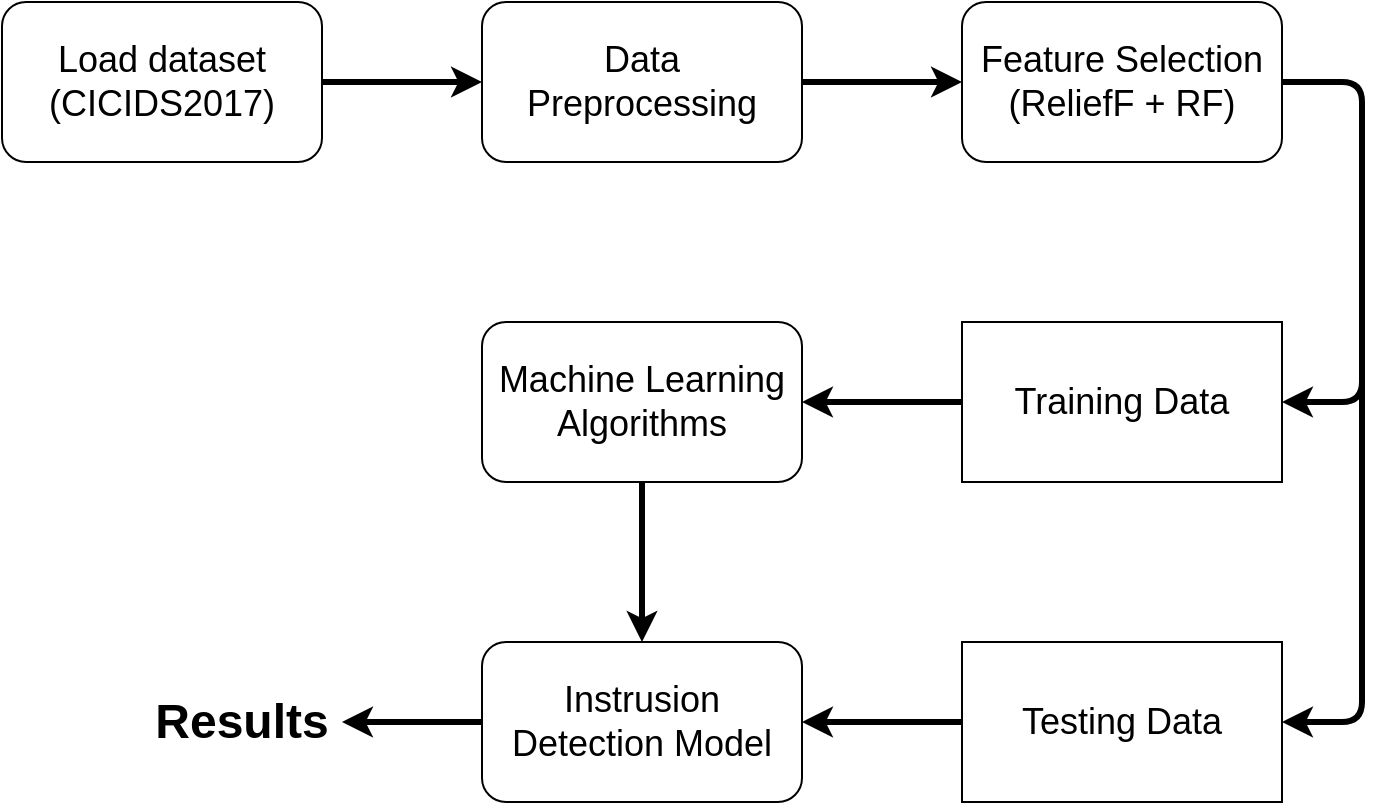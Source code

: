 <mxfile>
    <diagram id="2wR_luNpFTXXDxoO3V59" name="Pipeline">
        <mxGraphModel dx="1352" dy="633" grid="1" gridSize="10" guides="1" tooltips="1" connect="1" arrows="1" fold="1" page="1" pageScale="1" pageWidth="850" pageHeight="1100" math="0" shadow="0">
            <root>
                <mxCell id="0"/>
                <mxCell id="1" parent="0"/>
                <mxCell id="4V6R5zoNggCl5SjBjlyl-11" style="edgeStyle=none;html=1;entryX=0;entryY=0.5;entryDx=0;entryDy=0;strokeWidth=3;" edge="1" parent="1" source="4V6R5zoNggCl5SjBjlyl-1" target="4V6R5zoNggCl5SjBjlyl-2">
                    <mxGeometry relative="1" as="geometry"/>
                </mxCell>
                <mxCell id="4V6R5zoNggCl5SjBjlyl-1" value="Load dataset&lt;br&gt;(CICIDS2017)" style="rounded=1;whiteSpace=wrap;html=1;fontSize=18;" vertex="1" parent="1">
                    <mxGeometry x="80" y="120" width="160" height="80" as="geometry"/>
                </mxCell>
                <mxCell id="4V6R5zoNggCl5SjBjlyl-12" style="edgeStyle=none;html=1;entryX=0;entryY=0.5;entryDx=0;entryDy=0;strokeWidth=3;" edge="1" parent="1" source="4V6R5zoNggCl5SjBjlyl-2" target="4V6R5zoNggCl5SjBjlyl-3">
                    <mxGeometry relative="1" as="geometry"/>
                </mxCell>
                <mxCell id="4V6R5zoNggCl5SjBjlyl-2" value="Data &lt;br&gt;Preprocessing" style="rounded=1;whiteSpace=wrap;html=1;fontSize=18;" vertex="1" parent="1">
                    <mxGeometry x="320" y="120" width="160" height="80" as="geometry"/>
                </mxCell>
                <mxCell id="4V6R5zoNggCl5SjBjlyl-3" value="Feature Selection&lt;br&gt;(ReliefF + RF)" style="rounded=1;whiteSpace=wrap;html=1;fontSize=18;" vertex="1" parent="1">
                    <mxGeometry x="560" y="120" width="160" height="80" as="geometry"/>
                </mxCell>
                <mxCell id="4V6R5zoNggCl5SjBjlyl-18" style="edgeStyle=none;html=1;entryX=0.5;entryY=0;entryDx=0;entryDy=0;strokeWidth=3;" edge="1" parent="1" source="4V6R5zoNggCl5SjBjlyl-5" target="4V6R5zoNggCl5SjBjlyl-6">
                    <mxGeometry relative="1" as="geometry"/>
                </mxCell>
                <mxCell id="4V6R5zoNggCl5SjBjlyl-5" value="Machine Learning Algorithms" style="rounded=1;whiteSpace=wrap;html=1;fontSize=18;" vertex="1" parent="1">
                    <mxGeometry x="320" y="280" width="160" height="80" as="geometry"/>
                </mxCell>
                <mxCell id="4V6R5zoNggCl5SjBjlyl-10" style="edgeStyle=none;html=1;strokeWidth=3;" edge="1" parent="1" source="4V6R5zoNggCl5SjBjlyl-6">
                    <mxGeometry relative="1" as="geometry">
                        <mxPoint x="250" y="480" as="targetPoint"/>
                    </mxGeometry>
                </mxCell>
                <mxCell id="4V6R5zoNggCl5SjBjlyl-6" value="Instrusion Detection Model" style="rounded=1;whiteSpace=wrap;html=1;fontSize=18;" vertex="1" parent="1">
                    <mxGeometry x="320" y="440" width="160" height="80" as="geometry"/>
                </mxCell>
                <mxCell id="4V6R5zoNggCl5SjBjlyl-17" style="edgeStyle=none;html=1;entryX=1;entryY=0.5;entryDx=0;entryDy=0;strokeWidth=3;" edge="1" parent="1" source="4V6R5zoNggCl5SjBjlyl-7" target="4V6R5zoNggCl5SjBjlyl-5">
                    <mxGeometry relative="1" as="geometry"/>
                </mxCell>
                <mxCell id="4V6R5zoNggCl5SjBjlyl-7" value="Training Data" style="rounded=0;whiteSpace=wrap;html=1;fontSize=18;" vertex="1" parent="1">
                    <mxGeometry x="560" y="280" width="160" height="80" as="geometry"/>
                </mxCell>
                <mxCell id="4V6R5zoNggCl5SjBjlyl-19" style="edgeStyle=none;html=1;entryX=1;entryY=0.5;entryDx=0;entryDy=0;strokeWidth=3;" edge="1" parent="1" source="4V6R5zoNggCl5SjBjlyl-8" target="4V6R5zoNggCl5SjBjlyl-6">
                    <mxGeometry relative="1" as="geometry"/>
                </mxCell>
                <mxCell id="4V6R5zoNggCl5SjBjlyl-8" value="Testing Data" style="rounded=0;whiteSpace=wrap;html=1;fontSize=18;" vertex="1" parent="1">
                    <mxGeometry x="560" y="440" width="160" height="80" as="geometry"/>
                </mxCell>
                <mxCell id="4V6R5zoNggCl5SjBjlyl-9" value="Results" style="text;html=1;align=center;verticalAlign=middle;whiteSpace=wrap;rounded=0;fontSize=24;fontStyle=1" vertex="1" parent="1">
                    <mxGeometry x="160" y="465" width="80" height="30" as="geometry"/>
                </mxCell>
                <mxCell id="4V6R5zoNggCl5SjBjlyl-14" value="" style="endArrow=classic;html=1;exitX=1;exitY=0.5;exitDx=0;exitDy=0;strokeWidth=3;entryX=1;entryY=0.5;entryDx=0;entryDy=0;" edge="1" parent="1" source="4V6R5zoNggCl5SjBjlyl-3" target="4V6R5zoNggCl5SjBjlyl-7">
                    <mxGeometry width="50" height="50" relative="1" as="geometry">
                        <mxPoint x="510" y="350" as="sourcePoint"/>
                        <mxPoint x="760" y="320" as="targetPoint"/>
                        <Array as="points">
                            <mxPoint x="760" y="160"/>
                            <mxPoint x="760" y="320"/>
                        </Array>
                    </mxGeometry>
                </mxCell>
                <mxCell id="4V6R5zoNggCl5SjBjlyl-16" value="" style="endArrow=classic;html=1;strokeWidth=3;entryX=1;entryY=0.5;entryDx=0;entryDy=0;" edge="1" parent="1" target="4V6R5zoNggCl5SjBjlyl-8">
                    <mxGeometry width="50" height="50" relative="1" as="geometry">
                        <mxPoint x="760" y="280" as="sourcePoint"/>
                        <mxPoint x="760" y="480" as="targetPoint"/>
                        <Array as="points">
                            <mxPoint x="760" y="480"/>
                        </Array>
                    </mxGeometry>
                </mxCell>
            </root>
        </mxGraphModel>
    </diagram>
    <diagram name="Spark Cluster - Training" id="s7V_FuW7xLoj5g2Ckvw_">
        <mxGraphModel grid="1" page="1" gridSize="10" guides="1" tooltips="1" connect="1" arrows="1" fold="1" pageScale="1" pageWidth="850" pageHeight="1100" math="0" shadow="0">
            <root>
                <mxCell id="vb_5AZEy98kbI2aw7uOy-0"/>
                <mxCell id="vb_5AZEy98kbI2aw7uOy-1" parent="vb_5AZEy98kbI2aw7uOy-0"/>
                <mxCell id="vb_5AZEy98kbI2aw7uOy-2" value="" style="shape=image;verticalLabelPosition=bottom;labelBackgroundColor=default;verticalAlign=top;aspect=fixed;imageAspect=0;image=https://raw.githubusercontent.com/docker-library/docs/a16cd1ae80c04193c029a686d3006c95edb81594/spark/logo.png;" parent="vb_5AZEy98kbI2aw7uOy-1" vertex="1">
                    <mxGeometry x="360" y="80" width="254" height="163" as="geometry"/>
                </mxCell>
                <mxCell id="vb_5AZEy98kbI2aw7uOy-3" style="edgeStyle=none;html=1;entryX=0;entryY=0.5;entryDx=0;entryDy=0;strokeWidth=8;fillColor=#60a917;strokeColor=#2D7600;" parent="vb_5AZEy98kbI2aw7uOy-1" source="vb_5AZEy98kbI2aw7uOy-4" edge="1">
                    <mxGeometry relative="1" as="geometry">
                        <mxPoint x="1240" y="440" as="targetPoint"/>
                    </mxGeometry>
                </mxCell>
                <mxCell id="vb_5AZEy98kbI2aw7uOy-4" value="" style="rounded=0;whiteSpace=wrap;html=1;fillColor=none;dashed=1;strokeWidth=3;" parent="vb_5AZEy98kbI2aw7uOy-1" vertex="1">
                    <mxGeometry x="340" y="50" width="770" height="780" as="geometry"/>
                </mxCell>
                <mxCell id="vb_5AZEy98kbI2aw7uOy-5" value="&lt;font&gt;Master Node&lt;/font&gt;" style="rounded=1;whiteSpace=wrap;html=1;fillColor=#ffe6cc;strokeColor=#d79b00;fontSize=36;fontStyle=1" parent="vb_5AZEy98kbI2aw7uOy-1" vertex="1">
                    <mxGeometry x="430" y="320" width="210" height="120" as="geometry"/>
                </mxCell>
                <mxCell id="vb_5AZEy98kbI2aw7uOy-6" value="" style="endArrow=classic;html=1;exitX=1;exitY=0;exitDx=0;exitDy=0;entryX=0;entryY=0.5;entryDx=0;entryDy=0;strokeWidth=5;" parent="vb_5AZEy98kbI2aw7uOy-1" source="vb_5AZEy98kbI2aw7uOy-5" edge="1">
                    <mxGeometry width="50" height="50" relative="1" as="geometry">
                        <mxPoint x="680" y="380" as="sourcePoint"/>
                        <mxPoint x="800" y="140" as="targetPoint"/>
                    </mxGeometry>
                </mxCell>
                <mxCell id="vb_5AZEy98kbI2aw7uOy-7" value="" style="endArrow=classic;html=1;exitX=1;exitY=0.25;exitDx=0;exitDy=0;strokeWidth=5;entryX=0;entryY=0.5;entryDx=0;entryDy=0;" parent="vb_5AZEy98kbI2aw7uOy-1" source="vb_5AZEy98kbI2aw7uOy-5" target="vb_5AZEy98kbI2aw7uOy-20" edge="1">
                    <mxGeometry width="50" height="50" relative="1" as="geometry">
                        <mxPoint x="770" y="480" as="sourcePoint"/>
                        <mxPoint x="1560" y="610" as="targetPoint"/>
                    </mxGeometry>
                </mxCell>
                <mxCell id="vb_5AZEy98kbI2aw7uOy-8" value="" style="endArrow=classic;html=1;exitX=1;exitY=0.75;exitDx=0;exitDy=0;entryX=0;entryY=0.5;entryDx=0;entryDy=0;strokeWidth=5;" parent="vb_5AZEy98kbI2aw7uOy-1" source="vb_5AZEy98kbI2aw7uOy-5" target="vb_5AZEy98kbI2aw7uOy-32" edge="1">
                    <mxGeometry width="50" height="50" relative="1" as="geometry">
                        <mxPoint x="770" y="480" as="sourcePoint"/>
                        <mxPoint x="1120" y="540" as="targetPoint"/>
                    </mxGeometry>
                </mxCell>
                <mxCell id="vb_5AZEy98kbI2aw7uOy-9" value="" style="endArrow=classic;html=1;exitX=1;exitY=1;exitDx=0;exitDy=0;entryX=0;entryY=0.5;entryDx=0;entryDy=0;strokeWidth=5;" parent="vb_5AZEy98kbI2aw7uOy-1" source="vb_5AZEy98kbI2aw7uOy-5" edge="1">
                    <mxGeometry width="50" height="50" relative="1" as="geometry">
                        <mxPoint x="770" y="480" as="sourcePoint"/>
                        <mxPoint x="800" y="660" as="targetPoint"/>
                    </mxGeometry>
                </mxCell>
                <mxCell id="vb_5AZEy98kbI2aw7uOy-10" value="Spark cluster" style="text;html=1;align=center;verticalAlign=middle;whiteSpace=wrap;rounded=0;fontSize=32;fontStyle=1" parent="vb_5AZEy98kbI2aw7uOy-1" vertex="1">
                    <mxGeometry x="350" y="770" width="250" height="40" as="geometry"/>
                </mxCell>
                <mxCell id="3" style="edgeStyle=none;html=1;entryX=0;entryY=0.5;entryDx=0;entryDy=0;strokeWidth=5;fillColor=#dae8fc;strokeColor=#6c8ebf;" edge="1" parent="vb_5AZEy98kbI2aw7uOy-1" source="vb_5AZEy98kbI2aw7uOy-11" target="2">
                    <mxGeometry relative="1" as="geometry"/>
                </mxCell>
                <mxCell id="vb_5AZEy98kbI2aw7uOy-11" value="&lt;font style=&quot;font-size: 32px;&quot;&gt;&lt;b&gt;Datasource&lt;/b&gt;&lt;/font&gt;" style="sketch=0;outlineConnect=0;fontColor=#232F3E;gradientColor=none;fillColor=#7AA116;strokeColor=none;dashed=0;verticalLabelPosition=bottom;verticalAlign=top;align=center;html=1;fontSize=12;fontStyle=0;aspect=fixed;pointerEvents=1;shape=mxgraph.aws4.bucket;" parent="vb_5AZEy98kbI2aw7uOy-1" vertex="1">
                    <mxGeometry x="-370" y="614.8" width="135" height="140.4" as="geometry"/>
                </mxCell>
                <mxCell id="vb_5AZEy98kbI2aw7uOy-13" value="" style="group" parent="vb_5AZEy98kbI2aw7uOy-1" vertex="1" connectable="0">
                    <mxGeometry x="800" y="70" width="280" height="160" as="geometry"/>
                </mxCell>
                <mxCell id="vb_5AZEy98kbI2aw7uOy-14" value="&lt;font&gt;Worker Node&lt;br&gt;&lt;br&gt;&lt;br&gt;&lt;/font&gt;" style="rounded=1;whiteSpace=wrap;html=1;fillColor=#b0e3e6;strokeColor=#0e8088;fontSize=36;fontStyle=1" parent="vb_5AZEy98kbI2aw7uOy-13" vertex="1">
                    <mxGeometry width="280" height="160" as="geometry"/>
                </mxCell>
                <mxCell id="vb_5AZEy98kbI2aw7uOy-15" value="" style="group" parent="vb_5AZEy98kbI2aw7uOy-13" vertex="1" connectable="0">
                    <mxGeometry x="20" y="80" width="240" height="60" as="geometry"/>
                </mxCell>
                <mxCell id="vb_5AZEy98kbI2aw7uOy-16" value="Task" style="rounded=0;whiteSpace=wrap;html=1;fontSize=24;" parent="vb_5AZEy98kbI2aw7uOy-15" vertex="1">
                    <mxGeometry width="80" height="60" as="geometry"/>
                </mxCell>
                <mxCell id="vb_5AZEy98kbI2aw7uOy-17" value="Task" style="rounded=0;whiteSpace=wrap;html=1;fontSize=24;" parent="vb_5AZEy98kbI2aw7uOy-15" vertex="1">
                    <mxGeometry x="80" width="80" height="60" as="geometry"/>
                </mxCell>
                <mxCell id="vb_5AZEy98kbI2aw7uOy-18" value="Task" style="rounded=0;whiteSpace=wrap;html=1;fontSize=24;" parent="vb_5AZEy98kbI2aw7uOy-15" vertex="1">
                    <mxGeometry x="160" width="80" height="60" as="geometry"/>
                </mxCell>
                <mxCell id="vb_5AZEy98kbI2aw7uOy-19" value="" style="group" parent="vb_5AZEy98kbI2aw7uOy-1" vertex="1" connectable="0">
                    <mxGeometry x="800" y="270" width="280" height="160" as="geometry"/>
                </mxCell>
                <mxCell id="vb_5AZEy98kbI2aw7uOy-20" value="&lt;font&gt;Worker Node&lt;br&gt;&lt;br&gt;&lt;br&gt;&lt;/font&gt;" style="rounded=1;whiteSpace=wrap;html=1;fillColor=#b0e3e6;strokeColor=#0e8088;fontSize=36;fontStyle=1" parent="vb_5AZEy98kbI2aw7uOy-19" vertex="1">
                    <mxGeometry width="280" height="160" as="geometry"/>
                </mxCell>
                <mxCell id="vb_5AZEy98kbI2aw7uOy-21" value="" style="group" parent="vb_5AZEy98kbI2aw7uOy-19" vertex="1" connectable="0">
                    <mxGeometry x="20" y="80" width="240" height="60" as="geometry"/>
                </mxCell>
                <mxCell id="vb_5AZEy98kbI2aw7uOy-22" value="Task" style="rounded=0;whiteSpace=wrap;html=1;fontSize=24;" parent="vb_5AZEy98kbI2aw7uOy-21" vertex="1">
                    <mxGeometry width="80" height="60" as="geometry"/>
                </mxCell>
                <mxCell id="vb_5AZEy98kbI2aw7uOy-23" value="Task" style="rounded=0;whiteSpace=wrap;html=1;fontSize=24;" parent="vb_5AZEy98kbI2aw7uOy-21" vertex="1">
                    <mxGeometry x="80" width="80" height="60" as="geometry"/>
                </mxCell>
                <mxCell id="vb_5AZEy98kbI2aw7uOy-24" value="Task" style="rounded=0;whiteSpace=wrap;html=1;fontSize=24;" parent="vb_5AZEy98kbI2aw7uOy-21" vertex="1">
                    <mxGeometry x="160" width="80" height="60" as="geometry"/>
                </mxCell>
                <mxCell id="vb_5AZEy98kbI2aw7uOy-25" value="" style="group" parent="vb_5AZEy98kbI2aw7uOy-1" vertex="1" connectable="0">
                    <mxGeometry x="800" y="650" width="280" height="160" as="geometry"/>
                </mxCell>
                <mxCell id="vb_5AZEy98kbI2aw7uOy-26" value="&lt;font&gt;Worker Node&lt;br&gt;&lt;br&gt;&lt;br&gt;&lt;/font&gt;" style="rounded=1;whiteSpace=wrap;html=1;fillColor=#b0e3e6;strokeColor=#0e8088;fontSize=36;fontStyle=1" parent="vb_5AZEy98kbI2aw7uOy-25" vertex="1">
                    <mxGeometry width="280" height="160" as="geometry"/>
                </mxCell>
                <mxCell id="vb_5AZEy98kbI2aw7uOy-27" value="" style="group" parent="vb_5AZEy98kbI2aw7uOy-25" vertex="1" connectable="0">
                    <mxGeometry x="20" y="80" width="240" height="60" as="geometry"/>
                </mxCell>
                <mxCell id="vb_5AZEy98kbI2aw7uOy-28" value="Task" style="rounded=0;whiteSpace=wrap;html=1;fontSize=24;" parent="vb_5AZEy98kbI2aw7uOy-27" vertex="1">
                    <mxGeometry width="80" height="60" as="geometry"/>
                </mxCell>
                <mxCell id="vb_5AZEy98kbI2aw7uOy-29" value="Task" style="rounded=0;whiteSpace=wrap;html=1;fontSize=24;" parent="vb_5AZEy98kbI2aw7uOy-27" vertex="1">
                    <mxGeometry x="80" width="80" height="60" as="geometry"/>
                </mxCell>
                <mxCell id="vb_5AZEy98kbI2aw7uOy-30" value="Task" style="rounded=0;whiteSpace=wrap;html=1;fontSize=24;" parent="vb_5AZEy98kbI2aw7uOy-27" vertex="1">
                    <mxGeometry x="160" width="80" height="60" as="geometry"/>
                </mxCell>
                <mxCell id="vb_5AZEy98kbI2aw7uOy-32" value="" style="rounded=0;whiteSpace=wrap;html=1;fillColor=#b0e3e6;strokeColor=#0e8088;" parent="vb_5AZEy98kbI2aw7uOy-1" vertex="1">
                    <mxGeometry x="930" y="520" width="20" height="20" as="geometry"/>
                </mxCell>
                <mxCell id="vb_5AZEy98kbI2aw7uOy-33" value="" style="rounded=0;whiteSpace=wrap;html=1;fillColor=#b0e3e6;strokeColor=#0e8088;" parent="vb_5AZEy98kbI2aw7uOy-1" vertex="1">
                    <mxGeometry x="930" y="480" width="20" height="20" as="geometry"/>
                </mxCell>
                <mxCell id="vb_5AZEy98kbI2aw7uOy-34" value="" style="rounded=0;whiteSpace=wrap;html=1;fillColor=#b0e3e6;strokeColor=#0e8088;" parent="vb_5AZEy98kbI2aw7uOy-1" vertex="1">
                    <mxGeometry x="930" y="560" width="20" height="20" as="geometry"/>
                </mxCell>
                <mxCell id="vb_5AZEy98kbI2aw7uOy-35" style="edgeStyle=none;html=1;entryX=0;entryY=0.5;entryDx=0;entryDy=0;strokeWidth=8;" parent="vb_5AZEy98kbI2aw7uOy-1" source="vb_5AZEy98kbI2aw7uOy-36" target="vb_5AZEy98kbI2aw7uOy-5" edge="1">
                    <mxGeometry relative="1" as="geometry"/>
                </mxCell>
                <mxCell id="vb_5AZEy98kbI2aw7uOy-36" value="&lt;font&gt;Spark Driver &lt;font style=&quot;font-size: 24px;&quot;&gt;(Python code)&lt;/font&gt;&lt;/font&gt;" style="rounded=1;whiteSpace=wrap;html=1;fillColor=#ffe6cc;strokeColor=#d79b00;fontSize=36;fontStyle=1" parent="vb_5AZEy98kbI2aw7uOy-1" vertex="1">
                    <mxGeometry x="40" y="295" width="200" height="170" as="geometry"/>
                </mxCell>
                <mxCell id="0" value="Models" style="ellipse;whiteSpace=wrap;html=1;fontSize=36;fillColor=#d5e8d4;strokeColor=#82b366;fontStyle=1" vertex="1" parent="vb_5AZEy98kbI2aw7uOy-1">
                    <mxGeometry x="1240" y="375" width="210" height="130" as="geometry"/>
                </mxCell>
                <mxCell id="6" style="edgeStyle=none;html=1;entryX=0.5;entryY=1;entryDx=0;entryDy=0;strokeWidth=5;fillColor=#dae8fc;strokeColor=#6c8ebf;" edge="1" parent="vb_5AZEy98kbI2aw7uOy-1" source="2" target="vb_5AZEy98kbI2aw7uOy-36">
                    <mxGeometry relative="1" as="geometry"/>
                </mxCell>
                <mxCell id="2" value="ML classes&lt;br&gt;(RF, LR, GBT, XGBoost)" style="rounded=1;whiteSpace=wrap;html=1;fillColor=#dae8fc;strokeColor=#6c8ebf;fontSize=36;fontStyle=1" vertex="1" parent="vb_5AZEy98kbI2aw7uOy-1">
                    <mxGeometry x="20" y="600" width="240" height="170" as="geometry"/>
                </mxCell>
                <mxCell id="4" value="Best &lt;br&gt;Features" style="text;html=1;align=center;verticalAlign=middle;whiteSpace=wrap;rounded=0;fontSize=36;fontStyle=1" vertex="1" parent="vb_5AZEy98kbI2aw7uOy-1">
                    <mxGeometry x="-190" y="630" width="175" height="30" as="geometry"/>
                </mxCell>
            </root>
        </mxGraphModel>
    </diagram>
    <diagram id="aoGSBNuxHWWHrvXeJq1v" name="Feature selection process">
        <mxGraphModel dx="1169" dy="230" grid="1" gridSize="10" guides="1" tooltips="1" connect="1" arrows="1" fold="1" page="1" pageScale="1" pageWidth="850" pageHeight="1100" math="0" shadow="0">
            <root>
                <mxCell id="0"/>
                <mxCell id="1" parent="0"/>
                <mxCell id="16" value="Refined feature selection" style="rounded=0;whiteSpace=wrap;html=1;fontSize=16;fontStyle=1;verticalAlign=top;fillColor=none;strokeColor=#666666;" parent="1" vertex="1">
                    <mxGeometry x="760" width="280" height="450" as="geometry"/>
                </mxCell>
                <mxCell id="14" value="Initial feature selection" style="rounded=0;whiteSpace=wrap;html=1;fillColor=none;verticalAlign=top;fontSize=16;fontStyle=1;strokeColor=#666666;" parent="1" vertex="1">
                    <mxGeometry x="250" width="370" height="450" as="geometry"/>
                </mxCell>
                <mxCell id="17" value="Final data" style="rounded=0;whiteSpace=wrap;html=1;fontSize=16;fontStyle=1;verticalAlign=top;fillColor=none;strokeColor=#666666;" parent="1" vertex="1">
                    <mxGeometry x="1060" width="90" height="450" as="geometry"/>
                </mxCell>
                <mxCell id="12" value="&lt;font&gt;Input sources&lt;/font&gt;" style="rounded=0;whiteSpace=wrap;html=1;fillColor=none;verticalAlign=top;fontSize=16;fontStyle=1;strokeColor=#666666;" parent="1" vertex="1">
                    <mxGeometry x="150" width="80" height="450" as="geometry"/>
                </mxCell>
                <mxCell id="15" value="Reduced data" style="rounded=0;whiteSpace=wrap;html=1;fontSize=16;fontStyle=1;verticalAlign=top;fillColor=none;strokeColor=#666666;" parent="1" vertex="1">
                    <mxGeometry x="630" width="100" height="450" as="geometry"/>
                </mxCell>
                <mxCell id="19" style="edgeStyle=none;html=1;entryX=0;entryY=0.5;entryDx=0;entryDy=0;strokeWidth=3;" parent="1" source="_o1VOgfZ7M8Y-jx3UC0j-1" target="_o1VOgfZ7M8Y-jx3UC0j-4" edge="1">
                    <mxGeometry relative="1" as="geometry"/>
                </mxCell>
                <mxCell id="_o1VOgfZ7M8Y-jx3UC0j-1" value="Dataset&lt;br&gt;1" style="shape=cylinder3;whiteSpace=wrap;html=1;boundedLbl=1;backgroundOutline=1;size=15;fontSize=16;fillColor=#f5f5f5;fontColor=#333333;strokeColor=#666666;" parent="1" vertex="1">
                    <mxGeometry x="160" y="80" width="60" height="80" as="geometry"/>
                </mxCell>
                <mxCell id="20" style="edgeStyle=none;html=1;entryX=0;entryY=0.5;entryDx=0;entryDy=0;strokeWidth=3;" parent="1" source="_o1VOgfZ7M8Y-jx3UC0j-2" target="_o1VOgfZ7M8Y-jx3UC0j-9" edge="1">
                    <mxGeometry relative="1" as="geometry"/>
                </mxCell>
                <mxCell id="_o1VOgfZ7M8Y-jx3UC0j-2" value="Dataset&lt;br&gt;2" style="shape=cylinder3;whiteSpace=wrap;html=1;boundedLbl=1;backgroundOutline=1;size=15;fontSize=16;fillColor=#f5f5f5;fontColor=#333333;strokeColor=#666666;" parent="1" vertex="1">
                    <mxGeometry x="160" y="200" width="60" height="80" as="geometry"/>
                </mxCell>
                <mxCell id="21" style="edgeStyle=none;html=1;entryX=0;entryY=0.5;entryDx=0;entryDy=0;strokeWidth=3;" parent="1" source="_o1VOgfZ7M8Y-jx3UC0j-3" target="_o1VOgfZ7M8Y-jx3UC0j-10" edge="1">
                    <mxGeometry relative="1" as="geometry"/>
                </mxCell>
                <mxCell id="_o1VOgfZ7M8Y-jx3UC0j-3" value="Dataset&lt;br&gt;m" style="shape=cylinder3;whiteSpace=wrap;html=1;boundedLbl=1;backgroundOutline=1;size=15;fontSize=16;fillColor=#f5f5f5;fontColor=#333333;strokeColor=#666666;" parent="1" vertex="1">
                    <mxGeometry x="160" y="360" width="60" height="80" as="geometry"/>
                </mxCell>
                <mxCell id="22" style="edgeStyle=none;html=1;entryX=0;entryY=0.5;entryDx=0;entryDy=0;strokeWidth=2;" parent="1" source="_o1VOgfZ7M8Y-jx3UC0j-4" target="_o1VOgfZ7M8Y-jx3UC0j-11" edge="1">
                    <mxGeometry relative="1" as="geometry">
                        <Array as="points">
                            <mxPoint x="320" y="120"/>
                            <mxPoint x="320" y="90"/>
                        </Array>
                    </mxGeometry>
                </mxCell>
                <mxCell id="23" style="edgeStyle=none;html=1;entryX=0;entryY=0.5;entryDx=0;entryDy=0;strokeWidth=2;" parent="1" source="_o1VOgfZ7M8Y-jx3UC0j-4" target="_o1VOgfZ7M8Y-jx3UC0j-12" edge="1">
                    <mxGeometry relative="1" as="geometry">
                        <Array as="points">
                            <mxPoint x="320" y="120"/>
                            <mxPoint x="320" y="150"/>
                        </Array>
                    </mxGeometry>
                </mxCell>
                <mxCell id="_o1VOgfZ7M8Y-jx3UC0j-4" value="RDD&lt;br&gt;1...n" style="rounded=0;whiteSpace=wrap;html=1;fontSize=16;" parent="1" vertex="1">
                    <mxGeometry x="260" y="80" width="40" height="80" as="geometry"/>
                </mxCell>
                <mxCell id="38" style="edgeStyle=none;html=1;entryX=0;entryY=0.5;entryDx=0;entryDy=0;strokeWidth=2;" parent="1" source="_o1VOgfZ7M8Y-jx3UC0j-7" target="_o1VOgfZ7M8Y-jx3UC0j-23" edge="1">
                    <mxGeometry relative="1" as="geometry"/>
                </mxCell>
                <mxCell id="_o1VOgfZ7M8Y-jx3UC0j-7" value="ReliefF" style="rounded=0;whiteSpace=wrap;html=1;fontSize=16;fontStyle=1" parent="1" vertex="1">
                    <mxGeometry x="440" y="80" width="60" height="80" as="geometry"/>
                </mxCell>
                <mxCell id="24" style="edgeStyle=none;html=1;entryX=0;entryY=0.5;entryDx=0;entryDy=0;strokeWidth=2;" parent="1" source="_o1VOgfZ7M8Y-jx3UC0j-9" target="_o1VOgfZ7M8Y-jx3UC0j-13" edge="1">
                    <mxGeometry relative="1" as="geometry">
                        <Array as="points">
                            <mxPoint x="320" y="240"/>
                            <mxPoint x="320" y="210"/>
                        </Array>
                    </mxGeometry>
                </mxCell>
                <mxCell id="25" style="edgeStyle=none;html=1;entryX=0;entryY=0.5;entryDx=0;entryDy=0;strokeWidth=2;" parent="1" source="_o1VOgfZ7M8Y-jx3UC0j-9" target="_o1VOgfZ7M8Y-jx3UC0j-14" edge="1">
                    <mxGeometry relative="1" as="geometry">
                        <Array as="points">
                            <mxPoint x="320" y="240"/>
                            <mxPoint x="320" y="270"/>
                        </Array>
                    </mxGeometry>
                </mxCell>
                <mxCell id="_o1VOgfZ7M8Y-jx3UC0j-9" value="&lt;span style=&quot;color: rgb(0, 0, 0);&quot;&gt;RDD&lt;/span&gt;&lt;br&gt;&lt;span style=&quot;color: rgb(0, 0, 0);&quot;&gt;1...n&lt;/span&gt;" style="rounded=0;whiteSpace=wrap;html=1;fontSize=16;" parent="1" vertex="1">
                    <mxGeometry x="260" y="200" width="40" height="80" as="geometry"/>
                </mxCell>
                <mxCell id="26" style="edgeStyle=none;html=1;entryX=0;entryY=0.5;entryDx=0;entryDy=0;strokeWidth=2;" parent="1" source="_o1VOgfZ7M8Y-jx3UC0j-10" target="_o1VOgfZ7M8Y-jx3UC0j-15" edge="1">
                    <mxGeometry relative="1" as="geometry">
                        <Array as="points">
                            <mxPoint x="320" y="400"/>
                            <mxPoint x="320" y="370"/>
                        </Array>
                    </mxGeometry>
                </mxCell>
                <mxCell id="27" style="edgeStyle=none;html=1;entryX=0;entryY=0.5;entryDx=0;entryDy=0;strokeWidth=2;" parent="1" source="_o1VOgfZ7M8Y-jx3UC0j-10" target="_o1VOgfZ7M8Y-jx3UC0j-16" edge="1">
                    <mxGeometry relative="1" as="geometry">
                        <Array as="points">
                            <mxPoint x="320" y="400"/>
                            <mxPoint x="320" y="430"/>
                        </Array>
                    </mxGeometry>
                </mxCell>
                <mxCell id="_o1VOgfZ7M8Y-jx3UC0j-10" value="&lt;span style=&quot;color: rgb(0, 0, 0);&quot;&gt;RDD&lt;/span&gt;&lt;br&gt;&lt;span style=&quot;color: rgb(0, 0, 0);&quot;&gt;1...n&lt;/span&gt;" style="rounded=0;whiteSpace=wrap;html=1;fontSize=16;" parent="1" vertex="1">
                    <mxGeometry x="260" y="360" width="40" height="80" as="geometry"/>
                </mxCell>
                <mxCell id="_o1VOgfZ7M8Y-jx3UC0j-11" value="Subset" style="rounded=0;whiteSpace=wrap;html=1;fontSize=16;" parent="1" vertex="1">
                    <mxGeometry x="340" y="80" width="60" height="20" as="geometry"/>
                </mxCell>
                <mxCell id="_o1VOgfZ7M8Y-jx3UC0j-12" value="Subset" style="rounded=0;whiteSpace=wrap;html=1;fontSize=16;" parent="1" vertex="1">
                    <mxGeometry x="340" y="140" width="60" height="20" as="geometry"/>
                </mxCell>
                <mxCell id="30" style="edgeStyle=none;html=1;entryX=0.006;entryY=0.126;entryDx=0;entryDy=0;entryPerimeter=0;strokeWidth=2;" parent="1" source="_o1VOgfZ7M8Y-jx3UC0j-13" target="_o1VOgfZ7M8Y-jx3UC0j-17" edge="1">
                    <mxGeometry relative="1" as="geometry"/>
                </mxCell>
                <mxCell id="_o1VOgfZ7M8Y-jx3UC0j-13" value="Subset" style="rounded=0;whiteSpace=wrap;html=1;fontSize=16;" parent="1" vertex="1">
                    <mxGeometry x="340" y="200" width="60" height="20" as="geometry"/>
                </mxCell>
                <mxCell id="_o1VOgfZ7M8Y-jx3UC0j-14" value="Subset" style="rounded=0;whiteSpace=wrap;html=1;fontSize=16;" parent="1" vertex="1">
                    <mxGeometry x="340" y="260" width="60" height="20" as="geometry"/>
                </mxCell>
                <mxCell id="_o1VOgfZ7M8Y-jx3UC0j-15" value="Subset" style="rounded=0;whiteSpace=wrap;html=1;fontSize=16;" parent="1" vertex="1">
                    <mxGeometry x="340" y="360" width="60" height="20" as="geometry"/>
                </mxCell>
                <mxCell id="_o1VOgfZ7M8Y-jx3UC0j-16" value="Subset" style="rounded=0;whiteSpace=wrap;html=1;fontSize=16;" parent="1" vertex="1">
                    <mxGeometry x="340" y="420" width="60" height="20" as="geometry"/>
                </mxCell>
                <mxCell id="39" style="edgeStyle=none;html=1;entryX=0;entryY=0.5;entryDx=0;entryDy=0;strokeWidth=2;" parent="1" source="_o1VOgfZ7M8Y-jx3UC0j-17" target="_o1VOgfZ7M8Y-jx3UC0j-34" edge="1">
                    <mxGeometry relative="1" as="geometry"/>
                </mxCell>
                <mxCell id="_o1VOgfZ7M8Y-jx3UC0j-17" value="&lt;span style=&quot;color: rgb(0, 0, 0);&quot;&gt;ReliefF&lt;/span&gt;" style="rounded=0;whiteSpace=wrap;html=1;fontSize=16;fontStyle=1" parent="1" vertex="1">
                    <mxGeometry x="440" y="200" width="60" height="80" as="geometry"/>
                </mxCell>
                <mxCell id="40" style="edgeStyle=none;html=1;entryX=0;entryY=0.5;entryDx=0;entryDy=0;strokeWidth=2;" parent="1" source="_o1VOgfZ7M8Y-jx3UC0j-18" target="_o1VOgfZ7M8Y-jx3UC0j-35" edge="1">
                    <mxGeometry relative="1" as="geometry"/>
                </mxCell>
                <mxCell id="_o1VOgfZ7M8Y-jx3UC0j-18" value="&lt;span style=&quot;color: rgb(0, 0, 0);&quot;&gt;ReliefF&lt;/span&gt;" style="rounded=0;whiteSpace=wrap;html=1;fontSize=16;fontStyle=1" parent="1" vertex="1">
                    <mxGeometry x="440" y="360" width="60" height="80" as="geometry"/>
                </mxCell>
                <mxCell id="_o1VOgfZ7M8Y-jx3UC0j-23" value="Important features 1" style="rounded=0;whiteSpace=wrap;html=1;fontSize=16;fontStyle=0" parent="1" vertex="1">
                    <mxGeometry x="540" y="80" width="70" height="80" as="geometry"/>
                </mxCell>
                <mxCell id="45" style="edgeStyle=none;html=1;entryX=0;entryY=0.5;entryDx=0;entryDy=0;strokeWidth=3;" parent="1" source="_o1VOgfZ7M8Y-jx3UC0j-25" target="_o1VOgfZ7M8Y-jx3UC0j-29" edge="1">
                    <mxGeometry relative="1" as="geometry">
                        <Array as="points">
                            <mxPoint x="740" y="260"/>
                            <mxPoint x="740" y="240"/>
                        </Array>
                    </mxGeometry>
                </mxCell>
                <mxCell id="46" style="edgeStyle=none;html=1;entryX=0;entryY=0.5;entryDx=0;entryDy=0;strokeWidth=3;" parent="1" source="_o1VOgfZ7M8Y-jx3UC0j-25" target="_o1VOgfZ7M8Y-jx3UC0j-28" edge="1">
                    <mxGeometry relative="1" as="geometry">
                        <Array as="points">
                            <mxPoint x="740" y="260"/>
                            <mxPoint x="740" y="120"/>
                        </Array>
                    </mxGeometry>
                </mxCell>
                <mxCell id="47" style="edgeStyle=none;html=1;entryX=0;entryY=0.5;entryDx=0;entryDy=0;strokeWidth=3;" parent="1" source="_o1VOgfZ7M8Y-jx3UC0j-25" target="_o1VOgfZ7M8Y-jx3UC0j-30" edge="1">
                    <mxGeometry relative="1" as="geometry">
                        <Array as="points">
                            <mxPoint x="740" y="260"/>
                            <mxPoint x="740" y="400"/>
                        </Array>
                    </mxGeometry>
                </mxCell>
                <mxCell id="_o1VOgfZ7M8Y-jx3UC0j-25" value="Important features subset" style="rounded=0;whiteSpace=wrap;html=1;fontSize=16;fontStyle=1;fillColor=#f5f5f5;fontColor=#333333;strokeColor=#666666;" parent="1" vertex="1">
                    <mxGeometry x="640" y="80" width="80" height="360" as="geometry"/>
                </mxCell>
                <mxCell id="48" style="edgeStyle=none;html=1;entryX=0;entryY=0.5;entryDx=0;entryDy=0;strokeWidth=2;" parent="1" source="_o1VOgfZ7M8Y-jx3UC0j-28" target="_o1VOgfZ7M8Y-jx3UC0j-31" edge="1">
                    <mxGeometry relative="1" as="geometry"/>
                </mxCell>
                <mxCell id="_o1VOgfZ7M8Y-jx3UC0j-28" value="RDD&lt;br&gt;1-n" style="rounded=0;whiteSpace=wrap;html=1;fontSize=16;" parent="1" vertex="1">
                    <mxGeometry x="770" y="80" width="40" height="80" as="geometry"/>
                </mxCell>
                <mxCell id="49" style="edgeStyle=none;html=1;entryX=0;entryY=0.5;entryDx=0;entryDy=0;strokeWidth=2;" parent="1" source="_o1VOgfZ7M8Y-jx3UC0j-29" target="_o1VOgfZ7M8Y-jx3UC0j-32" edge="1">
                    <mxGeometry relative="1" as="geometry"/>
                </mxCell>
                <mxCell id="_o1VOgfZ7M8Y-jx3UC0j-29" value="&lt;span style=&quot;color: rgb(0, 0, 0);&quot;&gt;RDD&lt;/span&gt;&lt;br&gt;&lt;span style=&quot;color: rgb(0, 0, 0);&quot;&gt;1-n&lt;/span&gt;" style="rounded=0;whiteSpace=wrap;html=1;fontSize=16;" parent="1" vertex="1">
                    <mxGeometry x="770" y="200" width="40" height="80" as="geometry"/>
                </mxCell>
                <mxCell id="50" style="edgeStyle=none;html=1;entryX=0;entryY=0.5;entryDx=0;entryDy=0;strokeWidth=2;" parent="1" source="_o1VOgfZ7M8Y-jx3UC0j-30" target="_o1VOgfZ7M8Y-jx3UC0j-33" edge="1">
                    <mxGeometry relative="1" as="geometry"/>
                </mxCell>
                <mxCell id="_o1VOgfZ7M8Y-jx3UC0j-30" value="&lt;span style=&quot;color: rgb(0, 0, 0);&quot;&gt;RDD&lt;/span&gt;&lt;br&gt;&lt;span style=&quot;color: rgb(0, 0, 0);&quot;&gt;1-n&lt;/span&gt;" style="rounded=0;whiteSpace=wrap;html=1;fontSize=16;" parent="1" vertex="1">
                    <mxGeometry x="770" y="360" width="40" height="80" as="geometry"/>
                </mxCell>
                <mxCell id="51" style="edgeStyle=none;html=1;entryX=0;entryY=0.5;entryDx=0;entryDy=0;strokeWidth=2;" parent="1" source="_o1VOgfZ7M8Y-jx3UC0j-31" target="4" edge="1">
                    <mxGeometry relative="1" as="geometry"/>
                </mxCell>
                <mxCell id="_o1VOgfZ7M8Y-jx3UC0j-31" value="Random Forest" style="rounded=0;whiteSpace=wrap;html=1;fontSize=16;fontStyle=1" parent="1" vertex="1">
                    <mxGeometry x="847.5" y="80" width="72.5" height="80" as="geometry"/>
                </mxCell>
                <mxCell id="52" style="edgeStyle=none;html=1;entryX=0;entryY=0.5;entryDx=0;entryDy=0;strokeWidth=2;" parent="1" source="_o1VOgfZ7M8Y-jx3UC0j-32" target="5" edge="1">
                    <mxGeometry relative="1" as="geometry"/>
                </mxCell>
                <mxCell id="_o1VOgfZ7M8Y-jx3UC0j-32" value="Random Forest" style="rounded=0;whiteSpace=wrap;html=1;fontSize=16;fontStyle=1" parent="1" vertex="1">
                    <mxGeometry x="847.5" y="200" width="72.5" height="80" as="geometry"/>
                </mxCell>
                <mxCell id="53" style="edgeStyle=none;html=1;entryX=0;entryY=0.5;entryDx=0;entryDy=0;strokeWidth=2;" parent="1" source="_o1VOgfZ7M8Y-jx3UC0j-33" target="6" edge="1">
                    <mxGeometry relative="1" as="geometry"/>
                </mxCell>
                <mxCell id="_o1VOgfZ7M8Y-jx3UC0j-33" value="Random Forest" style="rounded=0;whiteSpace=wrap;html=1;fontSize=16;fontStyle=1" parent="1" vertex="1">
                    <mxGeometry x="847.5" y="360" width="72.5" height="80" as="geometry"/>
                </mxCell>
                <mxCell id="_o1VOgfZ7M8Y-jx3UC0j-34" value="Important features 2" style="rounded=0;whiteSpace=wrap;html=1;fontSize=16;fontStyle=0" parent="1" vertex="1">
                    <mxGeometry x="540" y="200" width="70" height="80" as="geometry"/>
                </mxCell>
                <mxCell id="_o1VOgfZ7M8Y-jx3UC0j-35" value="Important features m" style="rounded=0;whiteSpace=wrap;html=1;fontSize=16;fontStyle=0" parent="1" vertex="1">
                    <mxGeometry x="540" y="360" width="70" height="80" as="geometry"/>
                </mxCell>
                <mxCell id="_o1VOgfZ7M8Y-jx3UC0j-38" value="..." style="text;html=1;align=center;verticalAlign=middle;whiteSpace=wrap;rounded=0;fontSize=24;fontStyle=1" parent="1" vertex="1">
                    <mxGeometry x="352.5" y="110" width="35" height="20" as="geometry"/>
                </mxCell>
                <mxCell id="_o1VOgfZ7M8Y-jx3UC0j-39" value="..." style="text;html=1;align=center;verticalAlign=middle;whiteSpace=wrap;rounded=0;fontSize=24;fontStyle=1" parent="1" vertex="1">
                    <mxGeometry x="352.5" y="230" width="35" height="20" as="geometry"/>
                </mxCell>
                <mxCell id="_o1VOgfZ7M8Y-jx3UC0j-40" value="..." style="text;html=1;align=center;verticalAlign=middle;whiteSpace=wrap;rounded=0;fontSize=24;fontStyle=1" parent="1" vertex="1">
                    <mxGeometry x="352.5" y="390" width="35" height="20" as="geometry"/>
                </mxCell>
                <mxCell id="_o1VOgfZ7M8Y-jx3UC0j-41" value="..." style="text;html=1;align=center;verticalAlign=middle;whiteSpace=wrap;rounded=0;fontSize=24;fontStyle=1" parent="1" vertex="1">
                    <mxGeometry x="352.5" y="320" width="35" height="20" as="geometry"/>
                </mxCell>
                <mxCell id="_o1VOgfZ7M8Y-jx3UC0j-42" value="..." style="text;html=1;align=center;verticalAlign=middle;whiteSpace=wrap;rounded=0;fontSize=24;fontStyle=1" parent="1" vertex="1">
                    <mxGeometry x="262.5" y="320" width="35" height="20" as="geometry"/>
                </mxCell>
                <mxCell id="_o1VOgfZ7M8Y-jx3UC0j-43" value="..." style="text;html=1;align=center;verticalAlign=middle;whiteSpace=wrap;rounded=0;fontSize=24;fontStyle=1" parent="1" vertex="1">
                    <mxGeometry x="172.5" y="320" width="35" height="20" as="geometry"/>
                </mxCell>
                <mxCell id="_o1VOgfZ7M8Y-jx3UC0j-44" value="..." style="text;html=1;align=center;verticalAlign=middle;whiteSpace=wrap;rounded=0;fontSize=24;fontStyle=1" parent="1" vertex="1">
                    <mxGeometry x="462.5" y="320" width="35" height="20" as="geometry"/>
                </mxCell>
                <mxCell id="_o1VOgfZ7M8Y-jx3UC0j-45" value="..." style="text;html=1;align=center;verticalAlign=middle;whiteSpace=wrap;rounded=0;fontSize=24;fontStyle=1" parent="1" vertex="1">
                    <mxGeometry x="567.5" y="320" width="35" height="20" as="geometry"/>
                </mxCell>
                <mxCell id="2" value="..." style="text;html=1;align=center;verticalAlign=middle;whiteSpace=wrap;rounded=0;fontSize=24;fontStyle=1" parent="1" vertex="1">
                    <mxGeometry x="772.5" y="320" width="35" height="20" as="geometry"/>
                </mxCell>
                <mxCell id="3" value="..." style="text;html=1;align=center;verticalAlign=middle;whiteSpace=wrap;rounded=0;fontSize=24;fontStyle=1" parent="1" vertex="1">
                    <mxGeometry x="866.25" y="320" width="35" height="20" as="geometry"/>
                </mxCell>
                <mxCell id="4" value="Best features 1" style="rounded=0;whiteSpace=wrap;html=1;fontSize=16;fontStyle=0" parent="1" vertex="1">
                    <mxGeometry x="960" y="80" width="70" height="80" as="geometry"/>
                </mxCell>
                <mxCell id="5" value="Best features 2" style="rounded=0;whiteSpace=wrap;html=1;fontSize=16;fontStyle=0" parent="1" vertex="1">
                    <mxGeometry x="960" y="200" width="70" height="80" as="geometry"/>
                </mxCell>
                <mxCell id="6" value="Best features m" style="rounded=0;whiteSpace=wrap;html=1;fontSize=16;fontStyle=0" parent="1" vertex="1">
                    <mxGeometry x="960" y="360" width="70" height="80" as="geometry"/>
                </mxCell>
                <mxCell id="7" value="..." style="text;html=1;align=center;verticalAlign=middle;whiteSpace=wrap;rounded=0;fontSize=24;fontStyle=1" parent="1" vertex="1">
                    <mxGeometry x="977.5" y="320" width="35" height="20" as="geometry"/>
                </mxCell>
                <mxCell id="9" value="Best features subset" style="rounded=0;whiteSpace=wrap;html=1;fontSize=16;fontStyle=1;fillColor=#f5f5f5;fontColor=#333333;strokeColor=#666666;" parent="1" vertex="1">
                    <mxGeometry x="1070" y="80" width="70" height="360" as="geometry"/>
                </mxCell>
                <mxCell id="11" value="Classifier" style="rounded=0;whiteSpace=wrap;html=1;fontStyle=1;fontSize=24;direction=west;flipV=1;flipH=1;rotation=90;" parent="1" vertex="1">
                    <mxGeometry x="1005" y="195" width="390" height="50" as="geometry"/>
                </mxCell>
                <mxCell id="31" style="edgeStyle=none;html=1;entryX=0.04;entryY=0.135;entryDx=0;entryDy=0;entryPerimeter=0;strokeWidth=2;" parent="1" source="_o1VOgfZ7M8Y-jx3UC0j-11" target="_o1VOgfZ7M8Y-jx3UC0j-7" edge="1">
                    <mxGeometry relative="1" as="geometry"/>
                </mxCell>
                <mxCell id="32" style="edgeStyle=none;html=1;entryX=0;entryY=0.865;entryDx=0;entryDy=0;entryPerimeter=0;strokeWidth=2;" parent="1" source="_o1VOgfZ7M8Y-jx3UC0j-12" target="_o1VOgfZ7M8Y-jx3UC0j-7" edge="1">
                    <mxGeometry relative="1" as="geometry"/>
                </mxCell>
                <mxCell id="35" style="edgeStyle=none;html=1;strokeWidth=2;" parent="1" source="_o1VOgfZ7M8Y-jx3UC0j-14" edge="1">
                    <mxGeometry relative="1" as="geometry">
                        <mxPoint x="440" y="270" as="targetPoint"/>
                    </mxGeometry>
                </mxCell>
                <mxCell id="36" style="edgeStyle=none;html=1;entryX=0.005;entryY=0.12;entryDx=0;entryDy=0;entryPerimeter=0;strokeWidth=2;" parent="1" source="_o1VOgfZ7M8Y-jx3UC0j-15" target="_o1VOgfZ7M8Y-jx3UC0j-18" edge="1">
                    <mxGeometry relative="1" as="geometry"/>
                </mxCell>
                <mxCell id="37" style="edgeStyle=none;html=1;strokeWidth=2;" parent="1" source="_o1VOgfZ7M8Y-jx3UC0j-16" edge="1">
                    <mxGeometry relative="1" as="geometry">
                        <mxPoint x="440" y="430" as="targetPoint"/>
                    </mxGeometry>
                </mxCell>
                <mxCell id="41" style="edgeStyle=none;html=1;entryX=0.01;entryY=0.113;entryDx=0;entryDy=0;entryPerimeter=0;strokeWidth=2;" parent="1" source="_o1VOgfZ7M8Y-jx3UC0j-23" target="_o1VOgfZ7M8Y-jx3UC0j-25" edge="1">
                    <mxGeometry relative="1" as="geometry"/>
                </mxCell>
                <mxCell id="42" style="edgeStyle=none;html=1;entryX=-0.007;entryY=0.445;entryDx=0;entryDy=0;entryPerimeter=0;strokeWidth=2;" parent="1" source="_o1VOgfZ7M8Y-jx3UC0j-34" target="_o1VOgfZ7M8Y-jx3UC0j-25" edge="1">
                    <mxGeometry relative="1" as="geometry"/>
                </mxCell>
                <mxCell id="43" style="edgeStyle=none;html=1;entryX=-0.001;entryY=0.891;entryDx=0;entryDy=0;entryPerimeter=0;strokeWidth=2;" parent="1" source="_o1VOgfZ7M8Y-jx3UC0j-35" target="_o1VOgfZ7M8Y-jx3UC0j-25" edge="1">
                    <mxGeometry relative="1" as="geometry"/>
                </mxCell>
                <mxCell id="54" style="edgeStyle=none;html=1;entryX=-0.005;entryY=0.109;entryDx=0;entryDy=0;entryPerimeter=0;strokeWidth=2;" parent="1" source="4" target="9" edge="1">
                    <mxGeometry relative="1" as="geometry"/>
                </mxCell>
                <mxCell id="55" style="edgeStyle=none;html=1;entryX=0.01;entryY=0.444;entryDx=0;entryDy=0;entryPerimeter=0;strokeWidth=2;" parent="1" source="5" target="9" edge="1">
                    <mxGeometry relative="1" as="geometry"/>
                </mxCell>
                <mxCell id="56" style="edgeStyle=none;html=1;entryX=0.006;entryY=0.886;entryDx=0;entryDy=0;entryPerimeter=0;strokeWidth=2;" parent="1" source="6" target="9" edge="1">
                    <mxGeometry relative="1" as="geometry"/>
                </mxCell>
            </root>
        </mxGraphModel>
    </diagram>
    <diagram id="mt4y1x2N5Jbpud5gFeew" name="Spark Cluster - FS">
        <mxGraphModel dx="1337" dy="537" grid="1" gridSize="10" guides="1" tooltips="1" connect="1" arrows="1" fold="1" page="1" pageScale="1" pageWidth="850" pageHeight="1100" math="0" shadow="0">
            <root>
                <mxCell id="0"/>
                <mxCell id="1" parent="0"/>
                <mxCell id="4" value="" style="shape=image;verticalLabelPosition=bottom;labelBackgroundColor=default;verticalAlign=top;aspect=fixed;imageAspect=0;image=https://raw.githubusercontent.com/docker-library/docs/a16cd1ae80c04193c029a686d3006c95edb81594/spark/logo.png;" parent="1" vertex="1">
                    <mxGeometry x="360" y="80" width="254" height="163" as="geometry"/>
                </mxCell>
                <mxCell id="48" style="edgeStyle=none;html=1;entryX=0;entryY=0.5;entryDx=0;entryDy=0;strokeWidth=8;fillColor=#60a917;strokeColor=#2D7600;" parent="1" source="5" target="47" edge="1">
                    <mxGeometry relative="1" as="geometry"/>
                </mxCell>
                <mxCell id="5" value="" style="rounded=0;whiteSpace=wrap;html=1;fillColor=none;dashed=1;strokeWidth=3;" parent="1" vertex="1">
                    <mxGeometry x="340" y="50" width="770" height="780" as="geometry"/>
                </mxCell>
                <mxCell id="6" value="&lt;font&gt;Master Node&lt;/font&gt;" style="rounded=1;whiteSpace=wrap;html=1;fillColor=#ffe6cc;strokeColor=#d79b00;fontSize=36;fontStyle=1" parent="1" vertex="1">
                    <mxGeometry x="430" y="320" width="210" height="120" as="geometry"/>
                </mxCell>
                <mxCell id="11" value="" style="endArrow=classic;html=1;exitX=1;exitY=0;exitDx=0;exitDy=0;entryX=0;entryY=0.5;entryDx=0;entryDy=0;strokeWidth=5;" parent="1" source="6" edge="1">
                    <mxGeometry width="50" height="50" relative="1" as="geometry">
                        <mxPoint x="680" y="380" as="sourcePoint"/>
                        <mxPoint x="800" y="140" as="targetPoint"/>
                    </mxGeometry>
                </mxCell>
                <mxCell id="12" value="" style="endArrow=classic;html=1;exitX=1;exitY=0.25;exitDx=0;exitDy=0;strokeWidth=5;entryX=0;entryY=0.5;entryDx=0;entryDy=0;" parent="1" source="6" target="33" edge="1">
                    <mxGeometry width="50" height="50" relative="1" as="geometry">
                        <mxPoint x="770" y="480" as="sourcePoint"/>
                        <mxPoint x="1560" y="610" as="targetPoint"/>
                    </mxGeometry>
                </mxCell>
                <mxCell id="13" value="" style="endArrow=classic;html=1;exitX=1;exitY=0.75;exitDx=0;exitDy=0;entryX=0;entryY=0.5;entryDx=0;entryDy=0;strokeWidth=5;" parent="1" source="6" target="15" edge="1">
                    <mxGeometry width="50" height="50" relative="1" as="geometry">
                        <mxPoint x="770" y="480" as="sourcePoint"/>
                        <mxPoint x="1120" y="540" as="targetPoint"/>
                    </mxGeometry>
                </mxCell>
                <mxCell id="14" value="" style="endArrow=classic;html=1;exitX=1;exitY=1;exitDx=0;exitDy=0;entryX=0;entryY=0.5;entryDx=0;entryDy=0;strokeWidth=5;" parent="1" source="6" edge="1">
                    <mxGeometry width="50" height="50" relative="1" as="geometry">
                        <mxPoint x="770" y="480" as="sourcePoint"/>
                        <mxPoint x="800" y="660" as="targetPoint"/>
                    </mxGeometry>
                </mxCell>
                <mxCell id="18" value="Spark cluster" style="text;html=1;align=center;verticalAlign=middle;whiteSpace=wrap;rounded=0;fontSize=32;fontStyle=1" parent="1" vertex="1">
                    <mxGeometry x="350" y="770" width="250" height="40" as="geometry"/>
                </mxCell>
                <mxCell id="21" value="&lt;font style=&quot;font-size: 32px;&quot;&gt;&lt;b&gt;Datasource&lt;/b&gt;&lt;/font&gt;" style="sketch=0;outlineConnect=0;fontColor=#232F3E;gradientColor=none;fillColor=#7AA116;strokeColor=none;dashed=0;verticalLabelPosition=bottom;verticalAlign=top;align=center;html=1;fontSize=12;fontStyle=0;aspect=fixed;pointerEvents=1;shape=mxgraph.aws4.bucket;" parent="1" vertex="1">
                    <mxGeometry x="90" y="60" width="135" height="140.4" as="geometry"/>
                </mxCell>
                <mxCell id="22" style="edgeStyle=none;html=1;fillColor=#ffcd28;gradientColor=#ffa500;strokeColor=#d79b00;strokeWidth=8;" parent="1" source="21" edge="1">
                    <mxGeometry relative="1" as="geometry">
                        <mxPoint x="340" y="130" as="targetPoint"/>
                    </mxGeometry>
                </mxCell>
                <mxCell id="31" value="" style="group" parent="1" vertex="1" connectable="0">
                    <mxGeometry x="800" y="70" width="280" height="160" as="geometry"/>
                </mxCell>
                <mxCell id="23" value="&lt;font&gt;Worker Node&lt;br&gt;&lt;br&gt;&lt;br&gt;&lt;/font&gt;" style="rounded=1;whiteSpace=wrap;html=1;fillColor=#b0e3e6;strokeColor=#0e8088;fontSize=36;fontStyle=1" parent="31" vertex="1">
                    <mxGeometry width="280" height="160" as="geometry"/>
                </mxCell>
                <mxCell id="30" value="" style="group" parent="31" vertex="1" connectable="0">
                    <mxGeometry x="20" y="80" width="240" height="60" as="geometry"/>
                </mxCell>
                <mxCell id="24" value="Task" style="rounded=0;whiteSpace=wrap;html=1;fontSize=24;" parent="30" vertex="1">
                    <mxGeometry width="80" height="60" as="geometry"/>
                </mxCell>
                <mxCell id="25" value="Task" style="rounded=0;whiteSpace=wrap;html=1;fontSize=24;" parent="30" vertex="1">
                    <mxGeometry x="80" width="80" height="60" as="geometry"/>
                </mxCell>
                <mxCell id="26" value="Task" style="rounded=0;whiteSpace=wrap;html=1;fontSize=24;" parent="30" vertex="1">
                    <mxGeometry x="160" width="80" height="60" as="geometry"/>
                </mxCell>
                <mxCell id="32" value="" style="group" parent="1" vertex="1" connectable="0">
                    <mxGeometry x="800" y="270" width="280" height="160" as="geometry"/>
                </mxCell>
                <mxCell id="33" value="&lt;font&gt;Worker Node&lt;br&gt;&lt;br&gt;&lt;br&gt;&lt;/font&gt;" style="rounded=1;whiteSpace=wrap;html=1;fillColor=#b0e3e6;strokeColor=#0e8088;fontSize=36;fontStyle=1" parent="32" vertex="1">
                    <mxGeometry width="280" height="160" as="geometry"/>
                </mxCell>
                <mxCell id="34" value="" style="group" parent="32" vertex="1" connectable="0">
                    <mxGeometry x="20" y="80" width="240" height="60" as="geometry"/>
                </mxCell>
                <mxCell id="35" value="Task" style="rounded=0;whiteSpace=wrap;html=1;fontSize=24;" parent="34" vertex="1">
                    <mxGeometry width="80" height="60" as="geometry"/>
                </mxCell>
                <mxCell id="36" value="Task" style="rounded=0;whiteSpace=wrap;html=1;fontSize=24;" parent="34" vertex="1">
                    <mxGeometry x="80" width="80" height="60" as="geometry"/>
                </mxCell>
                <mxCell id="37" value="Task" style="rounded=0;whiteSpace=wrap;html=1;fontSize=24;" parent="34" vertex="1">
                    <mxGeometry x="160" width="80" height="60" as="geometry"/>
                </mxCell>
                <mxCell id="38" value="" style="group" parent="1" vertex="1" connectable="0">
                    <mxGeometry x="800" y="650" width="280" height="160" as="geometry"/>
                </mxCell>
                <mxCell id="39" value="&lt;font&gt;Worker Node&lt;br&gt;&lt;br&gt;&lt;br&gt;&lt;/font&gt;" style="rounded=1;whiteSpace=wrap;html=1;fillColor=#b0e3e6;strokeColor=#0e8088;fontSize=36;fontStyle=1" parent="38" vertex="1">
                    <mxGeometry width="280" height="160" as="geometry"/>
                </mxCell>
                <mxCell id="40" value="" style="group" parent="38" vertex="1" connectable="0">
                    <mxGeometry x="20" y="80" width="240" height="60" as="geometry"/>
                </mxCell>
                <mxCell id="41" value="Task" style="rounded=0;whiteSpace=wrap;html=1;fontSize=24;" parent="40" vertex="1">
                    <mxGeometry width="80" height="60" as="geometry"/>
                </mxCell>
                <mxCell id="42" value="Task" style="rounded=0;whiteSpace=wrap;html=1;fontSize=24;" parent="40" vertex="1">
                    <mxGeometry x="80" width="80" height="60" as="geometry"/>
                </mxCell>
                <mxCell id="43" value="Task" style="rounded=0;whiteSpace=wrap;html=1;fontSize=24;" parent="40" vertex="1">
                    <mxGeometry x="160" width="80" height="60" as="geometry"/>
                </mxCell>
                <mxCell id="47" value="Important Features" style="rounded=1;whiteSpace=wrap;html=1;fontSize=36;fontStyle=1;fillColor=#d5e8d4;strokeColor=#82b366;" parent="1" vertex="1">
                    <mxGeometry x="1240" y="360" width="245" height="160" as="geometry"/>
                </mxCell>
                <mxCell id="15" value="" style="rounded=0;whiteSpace=wrap;html=1;fillColor=#b0e3e6;strokeColor=#0e8088;" parent="1" vertex="1">
                    <mxGeometry x="930" y="520" width="20" height="20" as="geometry"/>
                </mxCell>
                <mxCell id="16" value="" style="rounded=0;whiteSpace=wrap;html=1;fillColor=#b0e3e6;strokeColor=#0e8088;" parent="1" vertex="1">
                    <mxGeometry x="930" y="480" width="20" height="20" as="geometry"/>
                </mxCell>
                <mxCell id="17" value="" style="rounded=0;whiteSpace=wrap;html=1;fillColor=#b0e3e6;strokeColor=#0e8088;" parent="1" vertex="1">
                    <mxGeometry x="930" y="560" width="20" height="20" as="geometry"/>
                </mxCell>
                <mxCell id="50" style="edgeStyle=none;html=1;entryX=0;entryY=0.5;entryDx=0;entryDy=0;strokeWidth=8;" parent="1" source="49" target="6" edge="1">
                    <mxGeometry relative="1" as="geometry"/>
                </mxCell>
                <mxCell id="49" value="&lt;font&gt;Spark Driver &lt;font style=&quot;font-size: 24px;&quot;&gt;(Python code)&lt;/font&gt;&lt;/font&gt;" style="rounded=1;whiteSpace=wrap;html=1;fillColor=#ffe6cc;strokeColor=#d79b00;fontSize=36;fontStyle=1" parent="1" vertex="1">
                    <mxGeometry x="40" y="295" width="200" height="170" as="geometry"/>
                </mxCell>
            </root>
        </mxGraphModel>
    </diagram>
</mxfile>

